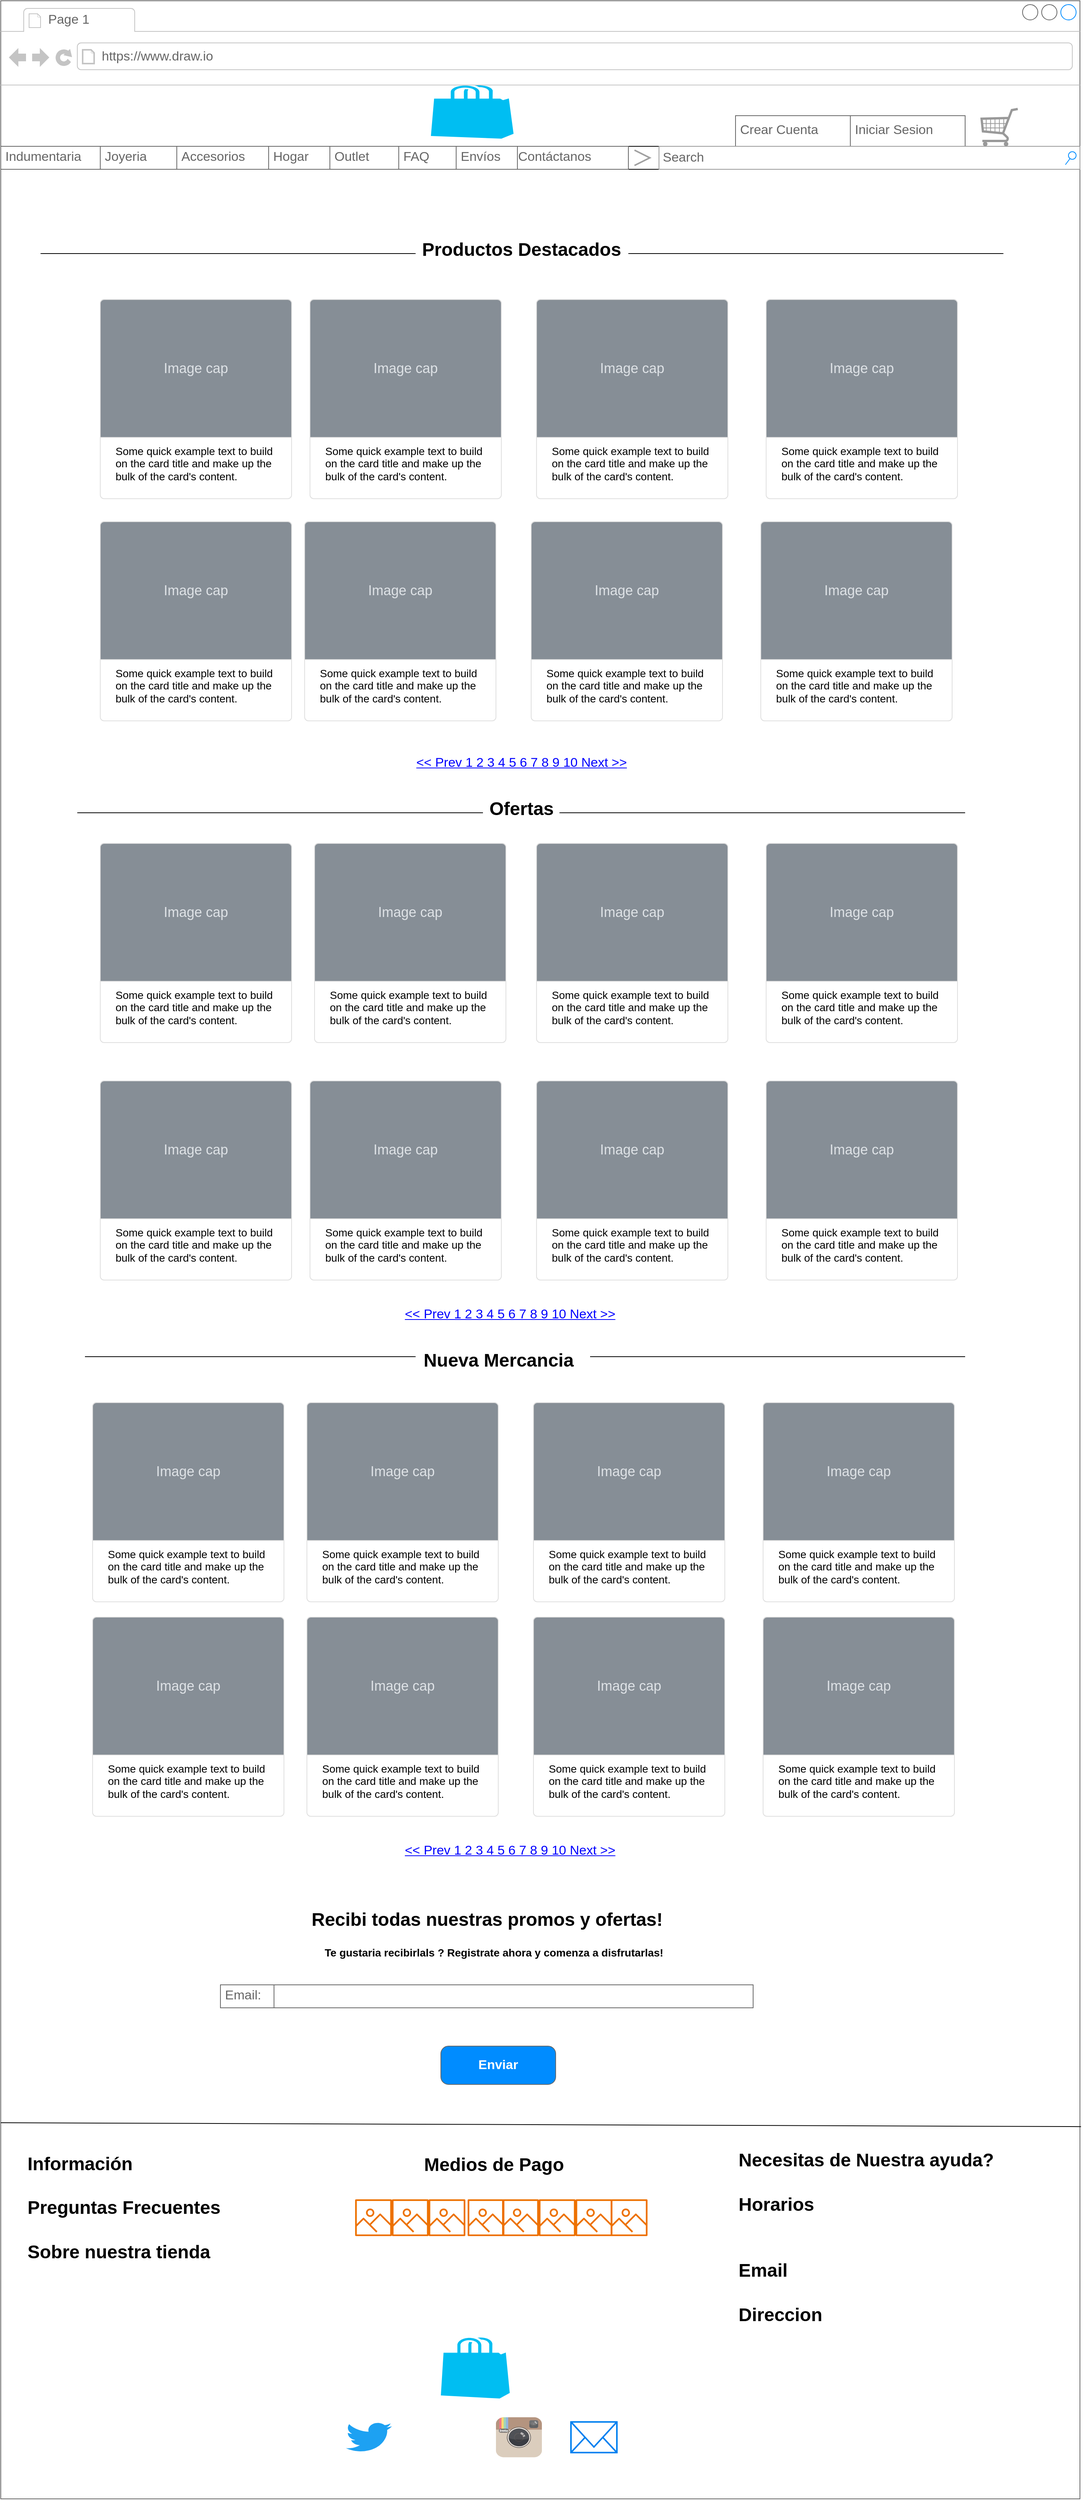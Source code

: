 <mxfile version="22.0.2" type="device" pages="2">
  <diagram name="Page-1" id="2cc2dc42-3aac-f2a9-1cec-7a8b7cbee084">
    <mxGraphModel dx="4122" dy="3368" grid="1" gridSize="10" guides="1" tooltips="1" connect="1" arrows="1" fold="1" page="1" pageScale="1" pageWidth="1169" pageHeight="827" background="#ffffff" math="0" shadow="0">
      <root>
        <mxCell id="0" />
        <mxCell id="1" parent="0" />
        <mxCell id="J2UCvn-4iJ-qASJBO4F3-1" value="" style="strokeWidth=1;shadow=0;dashed=0;align=center;html=1;shape=mxgraph.mockup.containers.browserWindow;rSize=0;strokeColor=#666666;strokeColor2=#008cff;strokeColor3=#c4c4c4;mainText=,;recursiveResize=0;" parent="1" vertex="1">
          <mxGeometry x="-1190" y="-2450" width="1410" height="3261" as="geometry" />
        </mxCell>
        <mxCell id="J2UCvn-4iJ-qASJBO4F3-2" value="Page 1" style="strokeWidth=1;shadow=0;dashed=0;align=center;html=1;shape=mxgraph.mockup.containers.anchor;fontSize=17;fontColor=#666666;align=left;whiteSpace=wrap;" parent="J2UCvn-4iJ-qASJBO4F3-1" vertex="1">
          <mxGeometry x="60" y="12" width="110" height="26" as="geometry" />
        </mxCell>
        <mxCell id="J2UCvn-4iJ-qASJBO4F3-3" value="https://www.draw.io" style="strokeWidth=1;shadow=0;dashed=0;align=center;html=1;shape=mxgraph.mockup.containers.anchor;rSize=0;fontSize=17;fontColor=#666666;align=left;" parent="J2UCvn-4iJ-qASJBO4F3-1" vertex="1">
          <mxGeometry x="130" y="60" width="250" height="26" as="geometry" />
        </mxCell>
        <mxCell id="J2UCvn-4iJ-qASJBO4F3-5" value="" style="verticalLabelPosition=bottom;html=1;verticalAlign=top;align=center;strokeColor=none;fillColor=#00BEF2;shape=mxgraph.azure.azure_marketplace;" parent="J2UCvn-4iJ-qASJBO4F3-1" vertex="1">
          <mxGeometry x="562" y="110" width="108" height="70" as="geometry" />
        </mxCell>
        <mxCell id="PFP66u5YC3WLjHLZGdA7-7" value="" style="endArrow=none;html=1;rounded=0;exitX=1;exitY=0;exitDx=0;exitDy=0;entryX=0.5;entryY=0;entryDx=0;entryDy=0;" parent="J2UCvn-4iJ-qASJBO4F3-1" edge="1">
          <mxGeometry width="50" height="50" relative="1" as="geometry">
            <mxPoint x="1410" y="190" as="sourcePoint" />
            <mxPoint x="1160" y="190" as="targetPoint" />
            <Array as="points" />
          </mxGeometry>
        </mxCell>
        <mxCell id="J2UCvn-4iJ-qASJBO4F3-11" value="Iniciar Sesion" style="strokeWidth=1;shadow=0;dashed=0;align=center;html=1;shape=mxgraph.mockup.text.textBox;fontColor=#666666;align=left;fontSize=17;spacingLeft=4;spacingTop=-3;whiteSpace=wrap;strokeColor=#666666;mainText=" parent="J2UCvn-4iJ-qASJBO4F3-1" vertex="1">
          <mxGeometry x="1110" y="150" width="150" height="40" as="geometry" />
        </mxCell>
        <mxCell id="J2UCvn-4iJ-qASJBO4F3-12" value="Crear Cuenta" style="strokeWidth=1;shadow=0;dashed=0;align=center;html=1;shape=mxgraph.mockup.text.textBox;fontColor=#666666;align=left;fontSize=17;spacingLeft=4;spacingTop=-3;whiteSpace=wrap;strokeColor=#666666;mainText=" parent="J2UCvn-4iJ-qASJBO4F3-1" vertex="1">
          <mxGeometry x="960" y="150" width="150" height="40" as="geometry" />
        </mxCell>
        <mxCell id="vVmq0rC3IvV-BaaW3TVv-1" value="Indumentaria" style="strokeWidth=1;shadow=0;dashed=0;align=center;html=1;shape=mxgraph.mockup.text.textBox;fontColor=#666666;align=left;fontSize=17;spacingLeft=4;spacingTop=-3;whiteSpace=wrap;strokeColor=#666666;mainText=" parent="J2UCvn-4iJ-qASJBO4F3-1" vertex="1">
          <mxGeometry y="190" width="130" height="30" as="geometry" />
        </mxCell>
        <mxCell id="vVmq0rC3IvV-BaaW3TVv-2" value="Joyeria" style="strokeWidth=1;shadow=0;dashed=0;align=center;html=1;shape=mxgraph.mockup.text.textBox;fontColor=#666666;align=left;fontSize=17;spacingLeft=4;spacingTop=-3;whiteSpace=wrap;strokeColor=#666666;mainText=" parent="J2UCvn-4iJ-qASJBO4F3-1" vertex="1">
          <mxGeometry x="130" y="190" width="100" height="30" as="geometry" />
        </mxCell>
        <mxCell id="vVmq0rC3IvV-BaaW3TVv-3" value="Accesorios" style="strokeWidth=1;shadow=0;dashed=0;align=center;html=1;shape=mxgraph.mockup.text.textBox;fontColor=#666666;align=left;fontSize=17;spacingLeft=4;spacingTop=-3;whiteSpace=wrap;strokeColor=#666666;mainText=" parent="J2UCvn-4iJ-qASJBO4F3-1" vertex="1">
          <mxGeometry x="230" y="190" width="120" height="30" as="geometry" />
        </mxCell>
        <mxCell id="vVmq0rC3IvV-BaaW3TVv-4" value="FAQ" style="strokeWidth=1;shadow=0;dashed=0;align=center;html=1;shape=mxgraph.mockup.text.textBox;fontColor=#666666;align=left;fontSize=17;spacingLeft=4;spacingTop=-3;whiteSpace=wrap;strokeColor=#666666;mainText=" parent="J2UCvn-4iJ-qASJBO4F3-1" vertex="1">
          <mxGeometry x="520" y="190" width="80" height="30" as="geometry" />
        </mxCell>
        <mxCell id="vVmq0rC3IvV-BaaW3TVv-5" value="Hogar" style="strokeWidth=1;shadow=0;dashed=0;align=center;html=1;shape=mxgraph.mockup.text.textBox;fontColor=#666666;align=left;fontSize=17;spacingLeft=4;spacingTop=-3;whiteSpace=wrap;strokeColor=#666666;mainText=" parent="J2UCvn-4iJ-qASJBO4F3-1" vertex="1">
          <mxGeometry x="350" y="190" width="80" height="30" as="geometry" />
        </mxCell>
        <mxCell id="vVmq0rC3IvV-BaaW3TVv-6" value="Outlet" style="strokeWidth=1;shadow=0;dashed=0;align=center;html=1;shape=mxgraph.mockup.text.textBox;fontColor=#666666;align=left;fontSize=17;spacingLeft=4;spacingTop=-3;whiteSpace=wrap;strokeColor=#666666;mainText=" parent="J2UCvn-4iJ-qASJBO4F3-1" vertex="1">
          <mxGeometry x="430" y="190" width="90" height="30" as="geometry" />
        </mxCell>
        <mxCell id="vVmq0rC3IvV-BaaW3TVv-9" value="" style="rounded=0;whiteSpace=wrap;html=1;" parent="J2UCvn-4iJ-qASJBO4F3-1" vertex="1">
          <mxGeometry x="820" y="190" width="40" height="30" as="geometry" />
        </mxCell>
        <mxCell id="vVmq0rC3IvV-BaaW3TVv-10" value="" style="html=1;verticalLabelPosition=bottom;labelBackgroundColor=#ffffff;verticalAlign=top;shadow=0;dashed=0;strokeWidth=2;shape=mxgraph.ios7.misc.more;strokeColor=#a0a0a0;" parent="J2UCvn-4iJ-qASJBO4F3-1" vertex="1">
          <mxGeometry x="828" y="195" width="20" height="20" as="geometry" />
        </mxCell>
        <mxCell id="vVmq0rC3IvV-BaaW3TVv-32" style="edgeStyle=orthogonalEdgeStyle;rounded=0;orthogonalLoop=1;jettySize=auto;html=1;exitX=0.5;exitY=1;exitDx=0;exitDy=0;" parent="J2UCvn-4iJ-qASJBO4F3-1" source="vVmq0rC3IvV-BaaW3TVv-9" target="vVmq0rC3IvV-BaaW3TVv-9" edge="1">
          <mxGeometry relative="1" as="geometry" />
        </mxCell>
        <mxCell id="vVmq0rC3IvV-BaaW3TVv-36" value="Contáctanos" style="strokeWidth=1;shadow=0;dashed=0;align=center;html=1;shape=mxgraph.mockup.text.textBox;fontColor=#666666;align=left;fontSize=17;spacingLeft=4;spacingTop=-3;whiteSpace=wrap;strokeColor=#666666;mainText=" parent="J2UCvn-4iJ-qASJBO4F3-1" vertex="1">
          <mxGeometry x="670" y="190" width="150" height="30" as="geometry" />
        </mxCell>
        <mxCell id="vVmq0rC3IvV-BaaW3TVv-38" value="&lt;font style=&quot;font-size: 24px;&quot;&gt;Productos Destacados&lt;/font&gt;" style="text;strokeColor=none;fillColor=none;html=1;fontSize=24;fontStyle=1;verticalAlign=middle;align=center;" parent="J2UCvn-4iJ-qASJBO4F3-1" vertex="1">
          <mxGeometry x="560" y="300" width="240" height="49" as="geometry" />
        </mxCell>
        <mxCell id="vVmq0rC3IvV-BaaW3TVv-44" value="Some quick example text to build on the card title and make up the bulk of the card&#39;s content." style="html=1;shadow=0;dashed=0;shape=mxgraph.bootstrap.rrect;rSize=5;strokeColor=#DFDFDF;html=1;whiteSpace=wrap;fillColor=#ffffff;fontColor=#000000;verticalAlign=bottom;align=left;spacing=20;fontSize=14;" parent="J2UCvn-4iJ-qASJBO4F3-1" vertex="1">
          <mxGeometry x="404" y="390" width="250" height="260" as="geometry" />
        </mxCell>
        <mxCell id="vVmq0rC3IvV-BaaW3TVv-45" value="Image cap" style="html=1;shadow=0;dashed=0;shape=mxgraph.bootstrap.topButton;rSize=5;perimeter=none;whiteSpace=wrap;fillColor=#868E96;strokeColor=#DFDFDF;fontColor=#DEE2E6;resizeWidth=1;fontSize=18;" parent="vVmq0rC3IvV-BaaW3TVv-44" vertex="1">
          <mxGeometry width="250" height="180" relative="1" as="geometry" />
        </mxCell>
        <mxCell id="vVmq0rC3IvV-BaaW3TVv-46" value="Some quick example text to build on the card title and make up the bulk of the card&#39;s content." style="html=1;shadow=0;dashed=0;shape=mxgraph.bootstrap.rrect;rSize=5;strokeColor=#DFDFDF;html=1;whiteSpace=wrap;fillColor=#ffffff;fontColor=#000000;verticalAlign=bottom;align=left;spacing=20;fontSize=14;" parent="J2UCvn-4iJ-qASJBO4F3-1" vertex="1">
          <mxGeometry x="700" y="390" width="250" height="260" as="geometry" />
        </mxCell>
        <mxCell id="vVmq0rC3IvV-BaaW3TVv-47" value="Image cap" style="html=1;shadow=0;dashed=0;shape=mxgraph.bootstrap.topButton;rSize=5;perimeter=none;whiteSpace=wrap;fillColor=#868E96;strokeColor=#DFDFDF;fontColor=#DEE2E6;resizeWidth=1;fontSize=18;" parent="vVmq0rC3IvV-BaaW3TVv-46" vertex="1">
          <mxGeometry width="250" height="180" relative="1" as="geometry" />
        </mxCell>
        <mxCell id="vVmq0rC3IvV-BaaW3TVv-48" value="Some quick example text to build on the card title and make up the bulk of the card&#39;s content." style="html=1;shadow=0;dashed=0;shape=mxgraph.bootstrap.rrect;rSize=5;strokeColor=#DFDFDF;html=1;whiteSpace=wrap;fillColor=#ffffff;fontColor=#000000;verticalAlign=bottom;align=left;spacing=20;fontSize=14;" parent="J2UCvn-4iJ-qASJBO4F3-1" vertex="1">
          <mxGeometry x="1000" y="390" width="250" height="260" as="geometry" />
        </mxCell>
        <mxCell id="vVmq0rC3IvV-BaaW3TVv-49" value="Image cap" style="html=1;shadow=0;dashed=0;shape=mxgraph.bootstrap.topButton;rSize=5;perimeter=none;whiteSpace=wrap;fillColor=#868E96;strokeColor=#DFDFDF;fontColor=#DEE2E6;resizeWidth=1;fontSize=18;" parent="vVmq0rC3IvV-BaaW3TVv-48" vertex="1">
          <mxGeometry width="250" height="180" relative="1" as="geometry" />
        </mxCell>
        <mxCell id="vVmq0rC3IvV-BaaW3TVv-54" value="Some quick example text to build on the card title and make up the bulk of the card&#39;s content." style="html=1;shadow=0;dashed=0;shape=mxgraph.bootstrap.rrect;rSize=5;strokeColor=#DFDFDF;html=1;whiteSpace=wrap;fillColor=#ffffff;fontColor=#000000;verticalAlign=bottom;align=left;spacing=20;fontSize=14;" parent="J2UCvn-4iJ-qASJBO4F3-1" vertex="1">
          <mxGeometry x="993" y="680" width="250" height="260" as="geometry" />
        </mxCell>
        <mxCell id="vVmq0rC3IvV-BaaW3TVv-55" value="Image cap" style="html=1;shadow=0;dashed=0;shape=mxgraph.bootstrap.topButton;rSize=5;perimeter=none;whiteSpace=wrap;fillColor=#868E96;strokeColor=#DFDFDF;fontColor=#DEE2E6;resizeWidth=1;fontSize=18;" parent="vVmq0rC3IvV-BaaW3TVv-54" vertex="1">
          <mxGeometry width="250" height="180" relative="1" as="geometry" />
        </mxCell>
        <mxCell id="vVmq0rC3IvV-BaaW3TVv-52" value="Some quick example text to build on the card title and make up the bulk of the card&#39;s content." style="html=1;shadow=0;dashed=0;shape=mxgraph.bootstrap.rrect;rSize=5;strokeColor=#DFDFDF;html=1;whiteSpace=wrap;fillColor=#ffffff;fontColor=#000000;verticalAlign=bottom;align=left;spacing=20;fontSize=14;" parent="J2UCvn-4iJ-qASJBO4F3-1" vertex="1">
          <mxGeometry x="693" y="680" width="250" height="260" as="geometry" />
        </mxCell>
        <mxCell id="vVmq0rC3IvV-BaaW3TVv-53" value="Image cap" style="html=1;shadow=0;dashed=0;shape=mxgraph.bootstrap.topButton;rSize=5;perimeter=none;whiteSpace=wrap;fillColor=#868E96;strokeColor=#DFDFDF;fontColor=#DEE2E6;resizeWidth=1;fontSize=18;" parent="vVmq0rC3IvV-BaaW3TVv-52" vertex="1">
          <mxGeometry width="250" height="180" relative="1" as="geometry" />
        </mxCell>
        <mxCell id="vVmq0rC3IvV-BaaW3TVv-50" value="Some quick example text to build on the card title and make up the bulk of the card&#39;s content." style="html=1;shadow=0;dashed=0;shape=mxgraph.bootstrap.rrect;rSize=5;strokeColor=#DFDFDF;html=1;whiteSpace=wrap;fillColor=#ffffff;fontColor=#000000;verticalAlign=bottom;align=left;spacing=20;fontSize=14;" parent="J2UCvn-4iJ-qASJBO4F3-1" vertex="1">
          <mxGeometry x="397" y="680" width="250" height="260" as="geometry" />
        </mxCell>
        <mxCell id="vVmq0rC3IvV-BaaW3TVv-51" value="Image cap" style="html=1;shadow=0;dashed=0;shape=mxgraph.bootstrap.topButton;rSize=5;perimeter=none;whiteSpace=wrap;fillColor=#868E96;strokeColor=#DFDFDF;fontColor=#DEE2E6;resizeWidth=1;fontSize=18;" parent="vVmq0rC3IvV-BaaW3TVv-50" vertex="1">
          <mxGeometry width="250" height="180" relative="1" as="geometry" />
        </mxCell>
        <mxCell id="vVmq0rC3IvV-BaaW3TVv-56" value="&lt;font style=&quot;font-size: 24px;&quot;&gt;Ofertas&lt;br&gt;&lt;/font&gt;" style="text;strokeColor=none;fillColor=none;html=1;fontSize=24;fontStyle=1;verticalAlign=middle;align=center;" parent="J2UCvn-4iJ-qASJBO4F3-1" vertex="1">
          <mxGeometry x="605" y="1030" width="150" height="49" as="geometry" />
        </mxCell>
        <mxCell id="vVmq0rC3IvV-BaaW3TVv-60" value="Some quick example text to build on the card title and make up the bulk of the card&#39;s content." style="html=1;shadow=0;dashed=0;shape=mxgraph.bootstrap.rrect;rSize=5;strokeColor=#DFDFDF;html=1;whiteSpace=wrap;fillColor=#ffffff;fontColor=#000000;verticalAlign=bottom;align=left;spacing=20;fontSize=14;" parent="J2UCvn-4iJ-qASJBO4F3-1" vertex="1">
          <mxGeometry x="700" y="1100" width="250" height="260" as="geometry" />
        </mxCell>
        <mxCell id="vVmq0rC3IvV-BaaW3TVv-61" value="Image cap" style="html=1;shadow=0;dashed=0;shape=mxgraph.bootstrap.topButton;rSize=5;perimeter=none;whiteSpace=wrap;fillColor=#868E96;strokeColor=#DFDFDF;fontColor=#DEE2E6;resizeWidth=1;fontSize=18;" parent="vVmq0rC3IvV-BaaW3TVv-60" vertex="1">
          <mxGeometry width="250" height="180" relative="1" as="geometry" />
        </mxCell>
        <mxCell id="vVmq0rC3IvV-BaaW3TVv-62" value="Some quick example text to build on the card title and make up the bulk of the card&#39;s content." style="html=1;shadow=0;dashed=0;shape=mxgraph.bootstrap.rrect;rSize=5;strokeColor=#DFDFDF;html=1;whiteSpace=wrap;fillColor=#ffffff;fontColor=#000000;verticalAlign=bottom;align=left;spacing=20;fontSize=14;" parent="J2UCvn-4iJ-qASJBO4F3-1" vertex="1">
          <mxGeometry x="1000" y="1100" width="250" height="260" as="geometry" />
        </mxCell>
        <mxCell id="vVmq0rC3IvV-BaaW3TVv-63" value="Image cap" style="html=1;shadow=0;dashed=0;shape=mxgraph.bootstrap.topButton;rSize=5;perimeter=none;whiteSpace=wrap;fillColor=#868E96;strokeColor=#DFDFDF;fontColor=#DEE2E6;resizeWidth=1;fontSize=18;" parent="vVmq0rC3IvV-BaaW3TVv-62" vertex="1">
          <mxGeometry width="250" height="180" relative="1" as="geometry" />
        </mxCell>
        <mxCell id="vVmq0rC3IvV-BaaW3TVv-68" value="Some quick example text to build on the card title and make up the bulk of the card&#39;s content." style="html=1;shadow=0;dashed=0;shape=mxgraph.bootstrap.rrect;rSize=5;strokeColor=#DFDFDF;html=1;whiteSpace=wrap;fillColor=#ffffff;fontColor=#000000;verticalAlign=bottom;align=left;spacing=20;fontSize=14;" parent="J2UCvn-4iJ-qASJBO4F3-1" vertex="1">
          <mxGeometry x="1000" y="1410" width="250" height="260" as="geometry" />
        </mxCell>
        <mxCell id="vVmq0rC3IvV-BaaW3TVv-69" value="Image cap" style="html=1;shadow=0;dashed=0;shape=mxgraph.bootstrap.topButton;rSize=5;perimeter=none;whiteSpace=wrap;fillColor=#868E96;strokeColor=#DFDFDF;fontColor=#DEE2E6;resizeWidth=1;fontSize=18;" parent="vVmq0rC3IvV-BaaW3TVv-68" vertex="1">
          <mxGeometry width="250" height="180" relative="1" as="geometry" />
        </mxCell>
        <mxCell id="vVmq0rC3IvV-BaaW3TVv-66" value="Some quick example text to build on the card title and make up the bulk of the card&#39;s content." style="html=1;shadow=0;dashed=0;shape=mxgraph.bootstrap.rrect;rSize=5;strokeColor=#DFDFDF;html=1;whiteSpace=wrap;fillColor=#ffffff;fontColor=#000000;verticalAlign=bottom;align=left;spacing=20;fontSize=14;" parent="J2UCvn-4iJ-qASJBO4F3-1" vertex="1">
          <mxGeometry x="700" y="1410" width="250" height="260" as="geometry" />
        </mxCell>
        <mxCell id="vVmq0rC3IvV-BaaW3TVv-67" value="Image cap" style="html=1;shadow=0;dashed=0;shape=mxgraph.bootstrap.topButton;rSize=5;perimeter=none;whiteSpace=wrap;fillColor=#868E96;strokeColor=#DFDFDF;fontColor=#DEE2E6;resizeWidth=1;fontSize=18;" parent="vVmq0rC3IvV-BaaW3TVv-66" vertex="1">
          <mxGeometry width="250" height="180" relative="1" as="geometry" />
        </mxCell>
        <mxCell id="vVmq0rC3IvV-BaaW3TVv-64" value="Some quick example text to build on the card title and make up the bulk of the card&#39;s content." style="html=1;shadow=0;dashed=0;shape=mxgraph.bootstrap.rrect;rSize=5;strokeColor=#DFDFDF;html=1;whiteSpace=wrap;fillColor=#ffffff;fontColor=#000000;verticalAlign=bottom;align=left;spacing=20;fontSize=14;" parent="J2UCvn-4iJ-qASJBO4F3-1" vertex="1">
          <mxGeometry x="404" y="1410" width="250" height="260" as="geometry" />
        </mxCell>
        <mxCell id="vVmq0rC3IvV-BaaW3TVv-65" value="Image cap" style="html=1;shadow=0;dashed=0;shape=mxgraph.bootstrap.topButton;rSize=5;perimeter=none;whiteSpace=wrap;fillColor=#868E96;strokeColor=#DFDFDF;fontColor=#DEE2E6;resizeWidth=1;fontSize=18;" parent="vVmq0rC3IvV-BaaW3TVv-64" vertex="1">
          <mxGeometry width="250" height="180" relative="1" as="geometry" />
        </mxCell>
        <mxCell id="vVmq0rC3IvV-BaaW3TVv-70" value="&lt;font style=&quot;font-size: 24px;&quot;&gt;Nueva Mercancia&lt;br&gt;&lt;/font&gt;" style="text;strokeColor=none;fillColor=none;html=1;fontSize=24;fontStyle=1;verticalAlign=middle;align=center;" parent="J2UCvn-4iJ-qASJBO4F3-1" vertex="1">
          <mxGeometry x="560" y="1750" width="180" height="49" as="geometry" />
        </mxCell>
        <mxCell id="vVmq0rC3IvV-BaaW3TVv-71" value="" style="endArrow=none;html=1;rounded=0;" parent="J2UCvn-4iJ-qASJBO4F3-1" edge="1">
          <mxGeometry relative="1" as="geometry">
            <mxPoint x="770" y="1770" as="sourcePoint" />
            <mxPoint x="1260" y="1770" as="targetPoint" />
          </mxGeometry>
        </mxCell>
        <mxCell id="vVmq0rC3IvV-BaaW3TVv-72" value="Some quick example text to build on the card title and make up the bulk of the card&#39;s content." style="html=1;shadow=0;dashed=0;shape=mxgraph.bootstrap.rrect;rSize=5;strokeColor=#DFDFDF;html=1;whiteSpace=wrap;fillColor=#ffffff;fontColor=#000000;verticalAlign=bottom;align=left;spacing=20;fontSize=14;" parent="J2UCvn-4iJ-qASJBO4F3-1" vertex="1">
          <mxGeometry x="400" y="1830" width="250" height="260" as="geometry" />
        </mxCell>
        <mxCell id="vVmq0rC3IvV-BaaW3TVv-73" value="Image cap" style="html=1;shadow=0;dashed=0;shape=mxgraph.bootstrap.topButton;rSize=5;perimeter=none;whiteSpace=wrap;fillColor=#868E96;strokeColor=#DFDFDF;fontColor=#DEE2E6;resizeWidth=1;fontSize=18;" parent="vVmq0rC3IvV-BaaW3TVv-72" vertex="1">
          <mxGeometry width="250" height="180" relative="1" as="geometry" />
        </mxCell>
        <mxCell id="vVmq0rC3IvV-BaaW3TVv-74" value="Some quick example text to build on the card title and make up the bulk of the card&#39;s content." style="html=1;shadow=0;dashed=0;shape=mxgraph.bootstrap.rrect;rSize=5;strokeColor=#DFDFDF;html=1;whiteSpace=wrap;fillColor=#ffffff;fontColor=#000000;verticalAlign=bottom;align=left;spacing=20;fontSize=14;" parent="J2UCvn-4iJ-qASJBO4F3-1" vertex="1">
          <mxGeometry x="696" y="1830" width="250" height="260" as="geometry" />
        </mxCell>
        <mxCell id="vVmq0rC3IvV-BaaW3TVv-75" value="Image cap" style="html=1;shadow=0;dashed=0;shape=mxgraph.bootstrap.topButton;rSize=5;perimeter=none;whiteSpace=wrap;fillColor=#868E96;strokeColor=#DFDFDF;fontColor=#DEE2E6;resizeWidth=1;fontSize=18;" parent="vVmq0rC3IvV-BaaW3TVv-74" vertex="1">
          <mxGeometry width="250" height="180" relative="1" as="geometry" />
        </mxCell>
        <mxCell id="vVmq0rC3IvV-BaaW3TVv-76" value="Some quick example text to build on the card title and make up the bulk of the card&#39;s content." style="html=1;shadow=0;dashed=0;shape=mxgraph.bootstrap.rrect;rSize=5;strokeColor=#DFDFDF;html=1;whiteSpace=wrap;fillColor=#ffffff;fontColor=#000000;verticalAlign=bottom;align=left;spacing=20;fontSize=14;" parent="J2UCvn-4iJ-qASJBO4F3-1" vertex="1">
          <mxGeometry x="996" y="1830" width="250" height="260" as="geometry" />
        </mxCell>
        <mxCell id="vVmq0rC3IvV-BaaW3TVv-77" value="Image cap" style="html=1;shadow=0;dashed=0;shape=mxgraph.bootstrap.topButton;rSize=5;perimeter=none;whiteSpace=wrap;fillColor=#868E96;strokeColor=#DFDFDF;fontColor=#DEE2E6;resizeWidth=1;fontSize=18;" parent="vVmq0rC3IvV-BaaW3TVv-76" vertex="1">
          <mxGeometry width="250" height="180" relative="1" as="geometry" />
        </mxCell>
        <mxCell id="vVmq0rC3IvV-BaaW3TVv-82" value="Some quick example text to build on the card title and make up the bulk of the card&#39;s content." style="html=1;shadow=0;dashed=0;shape=mxgraph.bootstrap.rrect;rSize=5;strokeColor=#DFDFDF;html=1;whiteSpace=wrap;fillColor=#ffffff;fontColor=#000000;verticalAlign=bottom;align=left;spacing=20;fontSize=14;" parent="J2UCvn-4iJ-qASJBO4F3-1" vertex="1">
          <mxGeometry x="996" y="2110" width="250" height="260" as="geometry" />
        </mxCell>
        <mxCell id="vVmq0rC3IvV-BaaW3TVv-83" value="Image cap" style="html=1;shadow=0;dashed=0;shape=mxgraph.bootstrap.topButton;rSize=5;perimeter=none;whiteSpace=wrap;fillColor=#868E96;strokeColor=#DFDFDF;fontColor=#DEE2E6;resizeWidth=1;fontSize=18;" parent="vVmq0rC3IvV-BaaW3TVv-82" vertex="1">
          <mxGeometry width="250" height="180" relative="1" as="geometry" />
        </mxCell>
        <mxCell id="vVmq0rC3IvV-BaaW3TVv-80" value="Some quick example text to build on the card title and make up the bulk of the card&#39;s content." style="html=1;shadow=0;dashed=0;shape=mxgraph.bootstrap.rrect;rSize=5;strokeColor=#DFDFDF;html=1;whiteSpace=wrap;fillColor=#ffffff;fontColor=#000000;verticalAlign=bottom;align=left;spacing=20;fontSize=14;" parent="J2UCvn-4iJ-qASJBO4F3-1" vertex="1">
          <mxGeometry x="696" y="2110" width="250" height="260" as="geometry" />
        </mxCell>
        <mxCell id="vVmq0rC3IvV-BaaW3TVv-81" value="Image cap" style="html=1;shadow=0;dashed=0;shape=mxgraph.bootstrap.topButton;rSize=5;perimeter=none;whiteSpace=wrap;fillColor=#868E96;strokeColor=#DFDFDF;fontColor=#DEE2E6;resizeWidth=1;fontSize=18;" parent="vVmq0rC3IvV-BaaW3TVv-80" vertex="1">
          <mxGeometry width="250" height="180" relative="1" as="geometry" />
        </mxCell>
        <mxCell id="vVmq0rC3IvV-BaaW3TVv-78" value="Some quick example text to build on the card title and make up the bulk of the card&#39;s content." style="html=1;shadow=0;dashed=0;shape=mxgraph.bootstrap.rrect;rSize=5;strokeColor=#DFDFDF;html=1;whiteSpace=wrap;fillColor=#ffffff;fontColor=#000000;verticalAlign=bottom;align=left;spacing=20;fontSize=14;" parent="J2UCvn-4iJ-qASJBO4F3-1" vertex="1">
          <mxGeometry x="400" y="2110" width="250" height="260" as="geometry" />
        </mxCell>
        <mxCell id="vVmq0rC3IvV-BaaW3TVv-79" value="Image cap" style="html=1;shadow=0;dashed=0;shape=mxgraph.bootstrap.topButton;rSize=5;perimeter=none;whiteSpace=wrap;fillColor=#868E96;strokeColor=#DFDFDF;fontColor=#DEE2E6;resizeWidth=1;fontSize=18;" parent="vVmq0rC3IvV-BaaW3TVv-78" vertex="1">
          <mxGeometry width="250" height="180" relative="1" as="geometry" />
        </mxCell>
        <mxCell id="vVmq0rC3IvV-BaaW3TVv-88" value="" style="verticalLabelPosition=bottom;shadow=0;dashed=0;align=center;html=1;verticalAlign=top;strokeWidth=1;shape=mxgraph.mockup.misc.shoppingCart;strokeColor=#999999;" parent="J2UCvn-4iJ-qASJBO4F3-1" vertex="1">
          <mxGeometry x="1280" y="140" width="50" height="50" as="geometry" />
        </mxCell>
        <mxCell id="vVmq0rC3IvV-BaaW3TVv-159" value="&lt;&lt; Prev 1 2 3 4 5 6 7 8 9 10 Next &gt;&gt;" style="strokeWidth=1;shadow=0;dashed=0;align=center;html=1;shape=mxgraph.mockup.navigation.pagination;linkText=;fontSize=17;fontColor=#0000ff;fontStyle=4;" parent="J2UCvn-4iJ-qASJBO4F3-1" vertex="1">
          <mxGeometry x="490" y="1700" width="350" height="30" as="geometry" />
        </mxCell>
        <mxCell id="vVmq0rC3IvV-BaaW3TVv-160" value="&lt;&lt; Prev 1 2 3 4 5 6 7 8 9 10 Next &gt;&gt;" style="strokeWidth=1;shadow=0;dashed=0;align=center;html=1;shape=mxgraph.mockup.navigation.pagination;linkText=;fontSize=17;fontColor=#0000ff;fontStyle=4;" parent="J2UCvn-4iJ-qASJBO4F3-1" vertex="1">
          <mxGeometry x="505" y="980" width="350" height="30" as="geometry" />
        </mxCell>
        <mxCell id="vVmq0rC3IvV-BaaW3TVv-161" value="&lt;&lt; Prev 1 2 3 4 5 6 7 8 9 10 Next &gt;&gt;" style="strokeWidth=1;shadow=0;dashed=0;align=center;html=1;shape=mxgraph.mockup.navigation.pagination;linkText=;fontSize=17;fontColor=#0000ff;fontStyle=4;" parent="J2UCvn-4iJ-qASJBO4F3-1" vertex="1">
          <mxGeometry x="490" y="2400" width="350" height="30" as="geometry" />
        </mxCell>
        <mxCell id="vVmq0rC3IvV-BaaW3TVv-165" value="&lt;font style=&quot;&quot;&gt;&lt;font style=&quot;font-size: 14px;&quot;&gt;Te gustaria recibirlals ? Registrate ahora y comenza a disfrutarlas!&lt;/font&gt;&lt;br&gt;&lt;/font&gt;" style="text;strokeColor=none;fillColor=none;html=1;fontSize=24;fontStyle=1;verticalAlign=middle;align=center;" parent="J2UCvn-4iJ-qASJBO4F3-1" vertex="1">
          <mxGeometry x="554" y="2520" width="180" height="49" as="geometry" />
        </mxCell>
        <mxCell id="vVmq0rC3IvV-BaaW3TVv-166" value="Email:" style="strokeWidth=1;shadow=0;dashed=0;align=center;html=1;shape=mxgraph.mockup.text.textBox;fontColor=#666666;align=left;fontSize=17;spacingLeft=4;spacingTop=-3;whiteSpace=wrap;strokeColor=#666666;mainText=" parent="J2UCvn-4iJ-qASJBO4F3-1" vertex="1">
          <mxGeometry x="287" y="2590" width="70" height="30" as="geometry" />
        </mxCell>
        <mxCell id="vVmq0rC3IvV-BaaW3TVv-168" value="" style="strokeWidth=1;shadow=0;dashed=0;align=center;html=1;shape=mxgraph.mockup.text.textBox;fontColor=#666666;align=left;fontSize=17;spacingLeft=4;spacingTop=-3;whiteSpace=wrap;strokeColor=#666666;mainText=" parent="J2UCvn-4iJ-qASJBO4F3-1" vertex="1">
          <mxGeometry x="357" y="2590" width="626" height="30" as="geometry" />
        </mxCell>
        <mxCell id="vVmq0rC3IvV-BaaW3TVv-169" value="Enviar" style="strokeWidth=1;shadow=0;dashed=0;align=center;html=1;shape=mxgraph.mockup.buttons.button;strokeColor=#666666;fontColor=#ffffff;mainText=;buttonStyle=round;fontSize=17;fontStyle=1;fillColor=#008cff;whiteSpace=wrap;" parent="J2UCvn-4iJ-qASJBO4F3-1" vertex="1">
          <mxGeometry x="575" y="2670" width="150" height="50" as="geometry" />
        </mxCell>
        <mxCell id="vVmq0rC3IvV-BaaW3TVv-172" value="Search" style="strokeWidth=1;shadow=0;dashed=0;align=center;html=1;shape=mxgraph.mockup.forms.searchBox;strokeColor=#999999;mainText=;strokeColor2=#008cff;fontColor=#666666;fontSize=17;align=left;spacingLeft=3;whiteSpace=wrap;" parent="J2UCvn-4iJ-qASJBO4F3-1" vertex="1">
          <mxGeometry x="860" y="190" width="550" height="30" as="geometry" />
        </mxCell>
        <mxCell id="vVmq0rC3IvV-BaaW3TVv-173" value="" style="sketch=0;outlineConnect=0;fontColor=#232F3E;gradientColor=none;fillColor=#ED7100;strokeColor=none;dashed=0;verticalLabelPosition=bottom;verticalAlign=top;align=center;html=1;fontSize=12;fontStyle=0;aspect=fixed;pointerEvents=1;shape=mxgraph.aws4.container_registry_image;" parent="J2UCvn-4iJ-qASJBO4F3-1" vertex="1">
          <mxGeometry x="559" y="2870" width="48" height="48" as="geometry" />
        </mxCell>
        <mxCell id="vVmq0rC3IvV-BaaW3TVv-175" value="&lt;font style=&quot;font-size: 24px;&quot;&gt;Medios de Pago&lt;br&gt;&lt;/font&gt;" style="text;strokeColor=none;fillColor=none;html=1;fontSize=24;fontStyle=1;verticalAlign=middle;align=center;" parent="J2UCvn-4iJ-qASJBO4F3-1" vertex="1">
          <mxGeometry x="554" y="2800" width="180" height="49" as="geometry" />
        </mxCell>
        <mxCell id="vVmq0rC3IvV-BaaW3TVv-177" value="" style="sketch=0;outlineConnect=0;fontColor=#232F3E;gradientColor=none;fillColor=#ED7100;strokeColor=none;dashed=0;verticalLabelPosition=bottom;verticalAlign=top;align=center;html=1;fontSize=12;fontStyle=0;aspect=fixed;pointerEvents=1;shape=mxgraph.aws4.container_registry_image;" parent="J2UCvn-4iJ-qASJBO4F3-1" vertex="1">
          <mxGeometry x="610" y="2870" width="48" height="48" as="geometry" />
        </mxCell>
        <mxCell id="vVmq0rC3IvV-BaaW3TVv-178" value="" style="sketch=0;outlineConnect=0;fontColor=#232F3E;gradientColor=none;fillColor=#ED7100;strokeColor=none;dashed=0;verticalLabelPosition=bottom;verticalAlign=top;align=center;html=1;fontSize=12;fontStyle=0;aspect=fixed;pointerEvents=1;shape=mxgraph.aws4.container_registry_image;" parent="J2UCvn-4iJ-qASJBO4F3-1" vertex="1">
          <mxGeometry x="655" y="2870" width="48" height="48" as="geometry" />
        </mxCell>
        <mxCell id="vVmq0rC3IvV-BaaW3TVv-179" value="" style="sketch=0;outlineConnect=0;fontColor=#232F3E;gradientColor=none;fillColor=#ED7100;strokeColor=none;dashed=0;verticalLabelPosition=bottom;verticalAlign=top;align=center;html=1;fontSize=12;fontStyle=0;aspect=fixed;pointerEvents=1;shape=mxgraph.aws4.container_registry_image;" parent="J2UCvn-4iJ-qASJBO4F3-1" vertex="1">
          <mxGeometry x="703" y="2870" width="48" height="48" as="geometry" />
        </mxCell>
        <mxCell id="vVmq0rC3IvV-BaaW3TVv-180" value="" style="sketch=0;outlineConnect=0;fontColor=#232F3E;gradientColor=none;fillColor=#ED7100;strokeColor=none;dashed=0;verticalLabelPosition=bottom;verticalAlign=top;align=center;html=1;fontSize=12;fontStyle=0;aspect=fixed;pointerEvents=1;shape=mxgraph.aws4.container_registry_image;" parent="J2UCvn-4iJ-qASJBO4F3-1" vertex="1">
          <mxGeometry x="463" y="2870" width="48" height="48" as="geometry" />
        </mxCell>
        <mxCell id="vVmq0rC3IvV-BaaW3TVv-181" value="" style="sketch=0;outlineConnect=0;fontColor=#232F3E;gradientColor=none;fillColor=#ED7100;strokeColor=none;dashed=0;verticalLabelPosition=bottom;verticalAlign=top;align=center;html=1;fontSize=12;fontStyle=0;aspect=fixed;pointerEvents=1;shape=mxgraph.aws4.container_registry_image;" parent="J2UCvn-4iJ-qASJBO4F3-1" vertex="1">
          <mxGeometry x="751" y="2870" width="48" height="48" as="geometry" />
        </mxCell>
        <mxCell id="vVmq0rC3IvV-BaaW3TVv-183" value="" style="sketch=0;outlineConnect=0;fontColor=#232F3E;gradientColor=none;fillColor=#ED7100;strokeColor=none;dashed=0;verticalLabelPosition=bottom;verticalAlign=top;align=center;html=1;fontSize=12;fontStyle=0;aspect=fixed;pointerEvents=1;shape=mxgraph.aws4.container_registry_image;" parent="J2UCvn-4iJ-qASJBO4F3-1" vertex="1">
          <mxGeometry x="797" y="2870" width="48" height="48" as="geometry" />
        </mxCell>
        <mxCell id="vVmq0rC3IvV-BaaW3TVv-174" value="&lt;font style=&quot;font-size: 24px;&quot;&gt;Recibi todas nuestras promos y ofertas!&lt;br&gt;&lt;/font&gt;" style="text;strokeColor=none;fillColor=none;html=1;fontSize=24;fontStyle=1;verticalAlign=middle;align=center;" parent="J2UCvn-4iJ-qASJBO4F3-1" vertex="1">
          <mxGeometry x="545" y="2480" width="180" height="49" as="geometry" />
        </mxCell>
        <mxCell id="vVmq0rC3IvV-BaaW3TVv-185" value="" style="sketch=0;outlineConnect=0;fontColor=#232F3E;gradientColor=none;fillColor=#ED7100;strokeColor=none;dashed=0;verticalLabelPosition=bottom;verticalAlign=top;align=center;html=1;fontSize=12;fontStyle=0;aspect=fixed;pointerEvents=1;shape=mxgraph.aws4.container_registry_image;" parent="J2UCvn-4iJ-qASJBO4F3-1" vertex="1">
          <mxGeometry x="511" y="2870" width="48" height="48" as="geometry" />
        </mxCell>
        <mxCell id="vVmq0rC3IvV-BaaW3TVv-186" value="" style="verticalLabelPosition=bottom;html=1;verticalAlign=top;align=center;strokeColor=none;fillColor=#00BEF2;shape=mxgraph.azure.azure_marketplace;" parent="J2UCvn-4iJ-qASJBO4F3-1" vertex="1">
          <mxGeometry x="575" y="3050" width="90" height="80" as="geometry" />
        </mxCell>
        <mxCell id="vVmq0rC3IvV-BaaW3TVv-191" value="Envíos" style="strokeWidth=1;shadow=0;dashed=0;align=center;html=1;shape=mxgraph.mockup.text.textBox;fontColor=#666666;align=left;fontSize=17;spacingLeft=4;spacingTop=-3;whiteSpace=wrap;strokeColor=#666666;mainText=" parent="J2UCvn-4iJ-qASJBO4F3-1" vertex="1">
          <mxGeometry x="595" y="190" width="80" height="30" as="geometry" />
        </mxCell>
        <mxCell id="qfARsuez2wvKkOPSgrlR-4" value="Some quick example text to build on the card title and make up the bulk of the card&#39;s content." style="html=1;shadow=0;dashed=0;shape=mxgraph.bootstrap.rrect;rSize=5;strokeColor=#DFDFDF;html=1;whiteSpace=wrap;fillColor=#ffffff;fontColor=#000000;verticalAlign=bottom;align=left;spacing=20;fontSize=14;" vertex="1" parent="J2UCvn-4iJ-qASJBO4F3-1">
          <mxGeometry x="130" y="390" width="250" height="260" as="geometry" />
        </mxCell>
        <mxCell id="qfARsuez2wvKkOPSgrlR-5" value="Image cap" style="html=1;shadow=0;dashed=0;shape=mxgraph.bootstrap.topButton;rSize=5;perimeter=none;whiteSpace=wrap;fillColor=#868E96;strokeColor=#DFDFDF;fontColor=#DEE2E6;resizeWidth=1;fontSize=18;" vertex="1" parent="qfARsuez2wvKkOPSgrlR-4">
          <mxGeometry width="250" height="180" relative="1" as="geometry" />
        </mxCell>
        <mxCell id="qfARsuez2wvKkOPSgrlR-6" value="Some quick example text to build on the card title and make up the bulk of the card&#39;s content." style="html=1;shadow=0;dashed=0;shape=mxgraph.bootstrap.rrect;rSize=5;strokeColor=#DFDFDF;html=1;whiteSpace=wrap;fillColor=#ffffff;fontColor=#000000;verticalAlign=bottom;align=left;spacing=20;fontSize=14;" vertex="1" parent="J2UCvn-4iJ-qASJBO4F3-1">
          <mxGeometry x="130" y="680" width="250" height="260" as="geometry" />
        </mxCell>
        <mxCell id="qfARsuez2wvKkOPSgrlR-7" value="Image cap" style="html=1;shadow=0;dashed=0;shape=mxgraph.bootstrap.topButton;rSize=5;perimeter=none;whiteSpace=wrap;fillColor=#868E96;strokeColor=#DFDFDF;fontColor=#DEE2E6;resizeWidth=1;fontSize=18;" vertex="1" parent="qfARsuez2wvKkOPSgrlR-6">
          <mxGeometry width="250" height="180" relative="1" as="geometry" />
        </mxCell>
        <mxCell id="qfARsuez2wvKkOPSgrlR-14" value="Some quick example text to build on the card title and make up the bulk of the card&#39;s content." style="html=1;shadow=0;dashed=0;shape=mxgraph.bootstrap.rrect;rSize=5;strokeColor=#DFDFDF;html=1;whiteSpace=wrap;fillColor=#ffffff;fontColor=#000000;verticalAlign=bottom;align=left;spacing=20;fontSize=14;" vertex="1" parent="J2UCvn-4iJ-qASJBO4F3-1">
          <mxGeometry x="130" y="1100" width="250" height="260" as="geometry" />
        </mxCell>
        <mxCell id="qfARsuez2wvKkOPSgrlR-15" value="Image cap" style="html=1;shadow=0;dashed=0;shape=mxgraph.bootstrap.topButton;rSize=5;perimeter=none;whiteSpace=wrap;fillColor=#868E96;strokeColor=#DFDFDF;fontColor=#DEE2E6;resizeWidth=1;fontSize=18;" vertex="1" parent="qfARsuez2wvKkOPSgrlR-14">
          <mxGeometry width="250" height="180" relative="1" as="geometry" />
        </mxCell>
        <mxCell id="qfARsuez2wvKkOPSgrlR-16" value="Some quick example text to build on the card title and make up the bulk of the card&#39;s content." style="html=1;shadow=0;dashed=0;shape=mxgraph.bootstrap.rrect;rSize=5;strokeColor=#DFDFDF;html=1;whiteSpace=wrap;fillColor=#ffffff;fontColor=#000000;verticalAlign=bottom;align=left;spacing=20;fontSize=14;" vertex="1" parent="J2UCvn-4iJ-qASJBO4F3-1">
          <mxGeometry x="410" y="1100" width="250" height="260" as="geometry" />
        </mxCell>
        <mxCell id="qfARsuez2wvKkOPSgrlR-17" value="Image cap" style="html=1;shadow=0;dashed=0;shape=mxgraph.bootstrap.topButton;rSize=5;perimeter=none;whiteSpace=wrap;fillColor=#868E96;strokeColor=#DFDFDF;fontColor=#DEE2E6;resizeWidth=1;fontSize=18;" vertex="1" parent="qfARsuez2wvKkOPSgrlR-16">
          <mxGeometry width="250" height="180" relative="1" as="geometry" />
        </mxCell>
        <mxCell id="vVmq0rC3IvV-BaaW3TVv-58" value="Some quick example text to build on the card title and make up the bulk of the card&#39;s content." style="html=1;shadow=0;dashed=0;shape=mxgraph.bootstrap.rrect;rSize=5;strokeColor=#DFDFDF;html=1;whiteSpace=wrap;fillColor=#ffffff;fontColor=#000000;verticalAlign=bottom;align=left;spacing=20;fontSize=14;" parent="J2UCvn-4iJ-qASJBO4F3-1" vertex="1">
          <mxGeometry x="130" y="1410" width="250" height="260" as="geometry" />
        </mxCell>
        <mxCell id="vVmq0rC3IvV-BaaW3TVv-59" value="Image cap" style="html=1;shadow=0;dashed=0;shape=mxgraph.bootstrap.topButton;rSize=5;perimeter=none;whiteSpace=wrap;fillColor=#868E96;strokeColor=#DFDFDF;fontColor=#DEE2E6;resizeWidth=1;fontSize=18;" parent="vVmq0rC3IvV-BaaW3TVv-58" vertex="1">
          <mxGeometry width="250" height="180" relative="1" as="geometry" />
        </mxCell>
        <mxCell id="qfARsuez2wvKkOPSgrlR-18" value="Some quick example text to build on the card title and make up the bulk of the card&#39;s content." style="html=1;shadow=0;dashed=0;shape=mxgraph.bootstrap.rrect;rSize=5;strokeColor=#DFDFDF;html=1;whiteSpace=wrap;fillColor=#ffffff;fontColor=#000000;verticalAlign=bottom;align=left;spacing=20;fontSize=14;" vertex="1" parent="J2UCvn-4iJ-qASJBO4F3-1">
          <mxGeometry x="120" y="1830" width="250" height="260" as="geometry" />
        </mxCell>
        <mxCell id="qfARsuez2wvKkOPSgrlR-19" value="Image cap" style="html=1;shadow=0;dashed=0;shape=mxgraph.bootstrap.topButton;rSize=5;perimeter=none;whiteSpace=wrap;fillColor=#868E96;strokeColor=#DFDFDF;fontColor=#DEE2E6;resizeWidth=1;fontSize=18;" vertex="1" parent="qfARsuez2wvKkOPSgrlR-18">
          <mxGeometry width="250" height="180" relative="1" as="geometry" />
        </mxCell>
        <mxCell id="qfARsuez2wvKkOPSgrlR-20" value="Some quick example text to build on the card title and make up the bulk of the card&#39;s content." style="html=1;shadow=0;dashed=0;shape=mxgraph.bootstrap.rrect;rSize=5;strokeColor=#DFDFDF;html=1;whiteSpace=wrap;fillColor=#ffffff;fontColor=#000000;verticalAlign=bottom;align=left;spacing=20;fontSize=14;" vertex="1" parent="J2UCvn-4iJ-qASJBO4F3-1">
          <mxGeometry x="120" y="2110" width="250" height="260" as="geometry" />
        </mxCell>
        <mxCell id="qfARsuez2wvKkOPSgrlR-21" value="Image cap" style="html=1;shadow=0;dashed=0;shape=mxgraph.bootstrap.topButton;rSize=5;perimeter=none;whiteSpace=wrap;fillColor=#868E96;strokeColor=#DFDFDF;fontColor=#DEE2E6;resizeWidth=1;fontSize=18;" vertex="1" parent="qfARsuez2wvKkOPSgrlR-20">
          <mxGeometry width="250" height="180" relative="1" as="geometry" />
        </mxCell>
        <mxCell id="qfARsuez2wvKkOPSgrlR-22" value="" style="endArrow=none;html=1;rounded=0;" edge="1" parent="J2UCvn-4iJ-qASJBO4F3-1">
          <mxGeometry relative="1" as="geometry">
            <mxPoint x="110" y="1770" as="sourcePoint" />
            <mxPoint x="542" y="1770" as="targetPoint" />
          </mxGeometry>
        </mxCell>
        <mxCell id="qfARsuez2wvKkOPSgrlR-23" value="" style="endArrow=none;html=1;rounded=0;fontStyle=1" edge="1" parent="J2UCvn-4iJ-qASJBO4F3-1">
          <mxGeometry relative="1" as="geometry">
            <mxPoint x="730" y="1060" as="sourcePoint" />
            <mxPoint x="1260" y="1060" as="targetPoint" />
          </mxGeometry>
        </mxCell>
        <mxCell id="qfARsuez2wvKkOPSgrlR-24" value="" style="endArrow=none;html=1;rounded=0;" edge="1" parent="J2UCvn-4iJ-qASJBO4F3-1">
          <mxGeometry relative="1" as="geometry">
            <mxPoint x="100" y="1060" as="sourcePoint" />
            <mxPoint x="630" y="1060" as="targetPoint" />
          </mxGeometry>
        </mxCell>
        <mxCell id="qfARsuez2wvKkOPSgrlR-25" value="" style="endArrow=none;html=1;rounded=0;" edge="1" parent="J2UCvn-4iJ-qASJBO4F3-1">
          <mxGeometry relative="1" as="geometry">
            <mxPoint x="820" y="330" as="sourcePoint" />
            <mxPoint x="1310" y="330" as="targetPoint" />
          </mxGeometry>
        </mxCell>
        <mxCell id="qfARsuez2wvKkOPSgrlR-27" value="" style="endArrow=none;html=1;rounded=0;" edge="1" parent="J2UCvn-4iJ-qASJBO4F3-1">
          <mxGeometry relative="1" as="geometry">
            <mxPoint x="52" y="330" as="sourcePoint" />
            <mxPoint x="542" y="330" as="targetPoint" />
          </mxGeometry>
        </mxCell>
        <mxCell id="qfARsuez2wvKkOPSgrlR-30" value="" style="endArrow=none;html=1;rounded=0;entryX=1.001;entryY=0.851;entryDx=0;entryDy=0;entryPerimeter=0;" edge="1" parent="J2UCvn-4iJ-qASJBO4F3-1" target="J2UCvn-4iJ-qASJBO4F3-1">
          <mxGeometry relative="1" as="geometry">
            <mxPoint y="2770" as="sourcePoint" />
            <mxPoint x="1640" y="2780" as="targetPoint" />
          </mxGeometry>
        </mxCell>
        <mxCell id="qfARsuez2wvKkOPSgrlR-33" value="&lt;font style=&quot;font-size: 24px;&quot;&gt;Necesitas de Nuestra ayuda?&lt;br&gt;&lt;br&gt;Horarios&lt;br&gt;&lt;br&gt;&lt;br&gt;Email&lt;br&gt;&lt;br&gt;Direccion&lt;br&gt;&lt;/font&gt;" style="text;strokeColor=none;fillColor=none;html=1;fontSize=24;fontStyle=1;verticalAlign=middle;align=left;" vertex="1" parent="J2UCvn-4iJ-qASJBO4F3-1">
          <mxGeometry x="961.5" y="2800" width="347" height="240" as="geometry" />
        </mxCell>
        <mxCell id="qfARsuez2wvKkOPSgrlR-34" value="&lt;font style=&quot;font-size: 24px;&quot;&gt;Información&lt;br&gt;&lt;br&gt;Preguntas Frecuentes&lt;br&gt;&lt;br&gt;Sobre nuestra tienda&lt;br&gt;&lt;br&gt;&lt;br&gt;&lt;/font&gt;" style="text;strokeColor=none;fillColor=none;html=1;fontSize=24;fontStyle=1;verticalAlign=middle;align=left;" vertex="1" parent="J2UCvn-4iJ-qASJBO4F3-1">
          <mxGeometry x="33" y="2800" width="347" height="220" as="geometry" />
        </mxCell>
        <mxCell id="qfARsuez2wvKkOPSgrlR-36" value="" style="html=1;verticalLabelPosition=bottom;align=center;labelBackgroundColor=#ffffff;verticalAlign=top;strokeWidth=2;strokeColor=#0080F0;shadow=0;dashed=0;shape=mxgraph.ios7.icons.mail;" vertex="1" parent="J2UCvn-4iJ-qASJBO4F3-1">
          <mxGeometry x="745" y="3160.6" width="60" height="40" as="geometry" />
        </mxCell>
        <mxCell id="qfARsuez2wvKkOPSgrlR-37" value="" style="dashed=0;outlineConnect=0;html=1;align=center;labelPosition=center;verticalLabelPosition=bottom;verticalAlign=top;shape=mxgraph.weblogos.twitter;fillColor=#1DA1F2;strokeColor=none" vertex="1" parent="J2UCvn-4iJ-qASJBO4F3-1">
          <mxGeometry x="451" y="3160.6" width="60" height="40" as="geometry" />
        </mxCell>
        <mxCell id="qfARsuez2wvKkOPSgrlR-38" value="" style="shape=image;html=1;verticalAlign=top;verticalLabelPosition=bottom;labelBackgroundColor=#ffffff;imageAspect=0;aspect=fixed;image=https://cdn0.iconfinder.com/data/icons/social-network-9/50/3-128.png" vertex="1" parent="J2UCvn-4iJ-qASJBO4F3-1">
          <mxGeometry x="542" y="3150" width="58.5" height="58.5" as="geometry" />
        </mxCell>
        <mxCell id="qfARsuez2wvKkOPSgrlR-39" value="" style="dashed=0;outlineConnect=0;html=1;align=center;labelPosition=center;verticalLabelPosition=bottom;verticalAlign=top;shape=mxgraph.weblogos.instagram;fillColor=#6FC0E4;gradientColor=#1E305B" vertex="1" parent="J2UCvn-4iJ-qASJBO4F3-1">
          <mxGeometry x="647" y="3154.5" width="60" height="52.2" as="geometry" />
        </mxCell>
      </root>
    </mxGraphModel>
  </diagram>
  <diagram id="o1Y6AVatBu78uRucBnkL" name="Página-2">
    <mxGraphModel dx="1922" dy="1782" grid="1" gridSize="10" guides="1" tooltips="1" connect="1" arrows="1" fold="1" page="1" pageScale="1" pageWidth="1169" pageHeight="827" math="0" shadow="0">
      <root>
        <mxCell id="0" />
        <mxCell id="1" parent="0" />
        <mxCell id="0cetAtY3qcK3y_h9nXg2-1" value="" style="strokeWidth=1;shadow=0;dashed=0;align=center;html=1;shape=mxgraph.mockup.containers.browserWindow;rSize=0;strokeColor=#666666;strokeColor2=#008cff;strokeColor3=#c4c4c4;mainText=,;recursiveResize=0;" vertex="1" parent="1">
          <mxGeometry x="50" y="-110" width="1410" height="1450" as="geometry" />
        </mxCell>
        <mxCell id="0cetAtY3qcK3y_h9nXg2-2" value="Page 1" style="strokeWidth=1;shadow=0;dashed=0;align=center;html=1;shape=mxgraph.mockup.containers.anchor;fontSize=17;fontColor=#666666;align=left;whiteSpace=wrap;" vertex="1" parent="0cetAtY3qcK3y_h9nXg2-1">
          <mxGeometry x="60" y="12" width="110" height="26" as="geometry" />
        </mxCell>
        <mxCell id="0cetAtY3qcK3y_h9nXg2-3" value="https://www.draw.io" style="strokeWidth=1;shadow=0;dashed=0;align=center;html=1;shape=mxgraph.mockup.containers.anchor;rSize=0;fontSize=17;fontColor=#666666;align=left;" vertex="1" parent="0cetAtY3qcK3y_h9nXg2-1">
          <mxGeometry x="130" y="60" width="250" height="26" as="geometry" />
        </mxCell>
        <mxCell id="0cetAtY3qcK3y_h9nXg2-4" value="&lt;b&gt;Visita Nuestra Tienda:&lt;br&gt;&lt;/b&gt;&lt;br&gt;&lt;div style=&quot;text-align: left;&quot;&gt;Dirección&lt;/div&gt;" style="strokeWidth=1;shadow=0;dashed=0;align=center;html=1;shape=mxgraph.mockup.text.stickyNote2;fontColor=#666666;mainText=;fontSize=17;whiteSpace=wrap;fillColor=#ffffcc;strokeColor=#F62E00;" vertex="1" parent="0cetAtY3qcK3y_h9nXg2-1">
          <mxGeometry x="80" y="380" width="230" height="200" as="geometry" />
        </mxCell>
        <mxCell id="0cetAtY3qcK3y_h9nXg2-5" value="&lt;b&gt;Mándanos un Mail:&amp;nbsp;&lt;br&gt;&lt;/b&gt;&lt;br&gt;&lt;div style=&quot;text-align: left;&quot;&gt;Email&lt;/div&gt;" style="strokeWidth=1;shadow=0;dashed=0;align=center;html=1;shape=mxgraph.mockup.text.stickyNote2;fontColor=#666666;mainText=;fontSize=17;whiteSpace=wrap;fillColor=#ffffcc;strokeColor=#F62E00;" vertex="1" parent="0cetAtY3qcK3y_h9nXg2-1">
          <mxGeometry x="510" y="370" width="230" height="200" as="geometry" />
        </mxCell>
        <mxCell id="0cetAtY3qcK3y_h9nXg2-6" value="&lt;b&gt;Nuestros Horarios de Atención:&lt;br&gt;&lt;/b&gt;&lt;br&gt;&lt;div style=&quot;text-align: left;&quot;&gt;Horarios&lt;/div&gt;" style="strokeWidth=1;shadow=0;dashed=0;align=center;html=1;shape=mxgraph.mockup.text.stickyNote2;fontColor=#666666;mainText=;fontSize=17;whiteSpace=wrap;fillColor=#ffffcc;strokeColor=#F62E00;" vertex="1" parent="0cetAtY3qcK3y_h9nXg2-1">
          <mxGeometry x="940" y="380" width="230" height="200" as="geometry" />
        </mxCell>
        <mxCell id="0cetAtY3qcK3y_h9nXg2-8" value="john@jgraph.com" style="strokeWidth=1;shadow=0;dashed=0;align=center;html=1;shape=mxgraph.mockup.forms.rrect;fillColor=#ffffff;rSize=0;fontColor=#666666;align=left;spacingLeft=3;strokeColor=#999999;" vertex="1" parent="0cetAtY3qcK3y_h9nXg2-1">
          <mxGeometry x="100" y="760" width="500" height="18" as="geometry" />
        </mxCell>
        <mxCell id="0cetAtY3qcK3y_h9nXg2-7" value="From" style="strokeWidth=1;shadow=0;dashed=0;align=center;html=1;shape=mxgraph.mockup.forms.anchor;align=right;spacingRight=2;fontColor=#666666;" vertex="1" parent="0cetAtY3qcK3y_h9nXg2-1">
          <mxGeometry x="40" y="760" width="50" height="18" as="geometry" />
        </mxCell>
        <mxCell id="0cetAtY3qcK3y_h9nXg2-10" value="Greeting" style="strokeWidth=1;shadow=0;dashed=0;align=center;html=1;shape=mxgraph.mockup.forms.rrect;fillColor=#ffffff;rSize=0;fontColor=#666666;align=left;spacingLeft=3;strokeColor=#999999;" vertex="1" parent="0cetAtY3qcK3y_h9nXg2-1">
          <mxGeometry x="100" y="800" width="500" height="18" as="geometry" />
        </mxCell>
        <mxCell id="0cetAtY3qcK3y_h9nXg2-9" value="Subject" style="strokeWidth=1;shadow=0;dashed=0;align=center;html=1;shape=mxgraph.mockup.forms.anchor;align=right;spacingRight=2;fontColor=#666666;" vertex="1" parent="0cetAtY3qcK3y_h9nXg2-1">
          <mxGeometry x="40" y="800" width="50" height="18" as="geometry" />
        </mxCell>
        <mxCell id="0cetAtY3qcK3y_h9nXg2-12" value="fred@jgraph.com" style="strokeWidth=1;shadow=0;dashed=0;align=center;html=1;shape=mxgraph.mockup.forms.rrect;fillColor=#ffffff;rSize=0;fontColor=#666666;align=left;spacingLeft=3;strokeColor=#999999;" vertex="1" parent="0cetAtY3qcK3y_h9nXg2-1">
          <mxGeometry x="100" y="834" width="500" height="18" as="geometry" />
        </mxCell>
        <mxCell id="0cetAtY3qcK3y_h9nXg2-11" value="To" style="strokeWidth=1;shadow=0;dashed=0;align=center;html=1;shape=mxgraph.mockup.forms.anchor;align=right;spacingRight=2;fontColor=#666666;" vertex="1" parent="0cetAtY3qcK3y_h9nXg2-1">
          <mxGeometry x="40" y="834" width="50" height="18" as="geometry" />
        </mxCell>
        <mxCell id="0cetAtY3qcK3y_h9nXg2-14" value="" style="strokeWidth=1;shadow=0;dashed=0;align=center;html=1;shape=mxgraph.mockup.forms.rrect;fillColor=#ffffff;rSize=0;fontColor=#666666;align=left;spacingLeft=3;strokeColor=#999999;" vertex="1" parent="0cetAtY3qcK3y_h9nXg2-1">
          <mxGeometry x="100" y="870" width="500" height="18" as="geometry" />
        </mxCell>
        <mxCell id="0cetAtY3qcK3y_h9nXg2-15" value="BCC" style="strokeWidth=1;shadow=0;dashed=0;align=center;html=1;shape=mxgraph.mockup.forms.anchor;align=right;spacingRight=2;fontColor=#666666;" vertex="1" parent="0cetAtY3qcK3y_h9nXg2-1">
          <mxGeometry x="40" y="870" width="50" height="18" as="geometry" />
        </mxCell>
        <mxCell id="0cetAtY3qcK3y_h9nXg2-13" value="CC" style="strokeWidth=1;shadow=0;dashed=0;align=center;html=1;shape=mxgraph.mockup.forms.anchor;align=right;spacingRight=2;fontColor=#666666;" vertex="1" parent="0cetAtY3qcK3y_h9nXg2-1">
          <mxGeometry x="40" y="910" width="50" height="18" as="geometry" />
        </mxCell>
        <mxCell id="0cetAtY3qcK3y_h9nXg2-16" value="" style="strokeWidth=1;shadow=0;dashed=0;align=center;html=1;shape=mxgraph.mockup.forms.rrect;fillColor=#ffffff;rSize=0;fontColor=#666666;align=left;spacingLeft=3;strokeColor=#999999;" vertex="1" parent="0cetAtY3qcK3y_h9nXg2-1">
          <mxGeometry x="100" y="910" width="500" height="18" as="geometry" />
        </mxCell>
        <mxCell id="0cetAtY3qcK3y_h9nXg2-17" value="Lorem ipsum dolor sit amet, consectetur adipisicing elit, sed do eiusmod tempor incididunt ut labore et dolore magna aliqua. Ut enim ad minim veniam, quis nostrud exercitation ullamco laboris nisi ut aliquip ex ea commodo consequat. Duis aute irure dolor in reprehenderit in voluptate velit esse cillum dolore eu fugiat nulla pariatur. Excepteur sint occaecat cupidatat non proident, sunt in culpa qui officia deserunt mollit anim id est laborum." style="strokeWidth=1;shadow=0;dashed=0;align=center;html=1;shape=mxgraph.mockup.forms.rrect;fillColor=#ffffff;rSize=0;fontColor=#666666;align=left;spacingLeft=3;strokeColor=#999999;verticalAlign=top;whiteSpace=wrap;" vertex="1" parent="0cetAtY3qcK3y_h9nXg2-1">
          <mxGeometry x="60" y="950" width="540" height="170" as="geometry" />
        </mxCell>
        <mxCell id="0cetAtY3qcK3y_h9nXg2-19" value="Contactanos:" style="text;strokeColor=none;fillColor=none;html=1;fontSize=24;fontStyle=1;verticalAlign=middle;align=center;" vertex="1" parent="0cetAtY3qcK3y_h9nXg2-1">
          <mxGeometry x="70" y="624" width="100" height="40" as="geometry" />
        </mxCell>
        <mxCell id="0cetAtY3qcK3y_h9nXg2-20" value="&lt;font style=&quot;font-size: 12px; font-weight: normal;&quot;&gt;Nos pondremos en contacto contigo para solucionar todas tus dudas&lt;/font&gt;" style="text;strokeColor=none;fillColor=none;html=1;fontSize=24;fontStyle=1;verticalAlign=middle;align=left;" vertex="1" parent="0cetAtY3qcK3y_h9nXg2-1">
          <mxGeometry x="51" y="680" width="100" height="40" as="geometry" />
        </mxCell>
        <mxCell id="0cetAtY3qcK3y_h9nXg2-21" value="Seguinos en nuestras redes:" style="text;strokeColor=none;fillColor=none;html=1;fontSize=24;fontStyle=1;verticalAlign=middle;align=center;" vertex="1" parent="0cetAtY3qcK3y_h9nXg2-1">
          <mxGeometry x="170" y="1160" width="100" height="40" as="geometry" />
        </mxCell>
        <mxCell id="W749RNHQacZeZyzqG_Gk-1" value="" style="html=1;verticalLabelPosition=bottom;align=center;labelBackgroundColor=#ffffff;verticalAlign=top;strokeWidth=2;strokeColor=#0080F0;shadow=0;dashed=0;shape=mxgraph.ios7.icons.mail;" vertex="1" parent="0cetAtY3qcK3y_h9nXg2-1">
          <mxGeometry x="354" y="1250.6" width="60" height="40" as="geometry" />
        </mxCell>
        <mxCell id="W749RNHQacZeZyzqG_Gk-2" value="" style="dashed=0;outlineConnect=0;html=1;align=center;labelPosition=center;verticalLabelPosition=bottom;verticalAlign=top;shape=mxgraph.weblogos.twitter;fillColor=#1DA1F2;strokeColor=none" vertex="1" parent="0cetAtY3qcK3y_h9nXg2-1">
          <mxGeometry x="60" y="1250.6" width="60" height="40" as="geometry" />
        </mxCell>
        <mxCell id="W749RNHQacZeZyzqG_Gk-3" value="" style="shape=image;html=1;verticalAlign=top;verticalLabelPosition=bottom;labelBackgroundColor=#ffffff;imageAspect=0;aspect=fixed;image=https://cdn0.iconfinder.com/data/icons/social-network-9/50/3-128.png" vertex="1" parent="0cetAtY3qcK3y_h9nXg2-1">
          <mxGeometry x="151" y="1240" width="58.5" height="58.5" as="geometry" />
        </mxCell>
        <mxCell id="W749RNHQacZeZyzqG_Gk-4" value="" style="dashed=0;outlineConnect=0;html=1;align=center;labelPosition=center;verticalLabelPosition=bottom;verticalAlign=top;shape=mxgraph.weblogos.instagram;fillColor=#6FC0E4;gradientColor=#1E305B" vertex="1" parent="0cetAtY3qcK3y_h9nXg2-1">
          <mxGeometry x="256" y="1244.5" width="60" height="52.2" as="geometry" />
        </mxCell>
        <mxCell id="W749RNHQacZeZyzqG_Gk-5" value="Ubicacion:" style="text;strokeColor=none;fillColor=none;html=1;fontSize=24;fontStyle=1;verticalAlign=middle;align=center;" vertex="1" parent="0cetAtY3qcK3y_h9nXg2-1">
          <mxGeometry x="925" y="624" width="100" height="40" as="geometry" />
        </mxCell>
        <mxCell id="W749RNHQacZeZyzqG_Gk-6" value="" style="shape=image;html=1;verticalAlign=top;verticalLabelPosition=bottom;labelBackgroundColor=#ffffff;imageAspect=0;aspect=fixed;image=https://cdn2.iconfinder.com/data/icons/google-ios-7-app-icons/120/google_maps.png" vertex="1" parent="0cetAtY3qcK3y_h9nXg2-1">
          <mxGeometry x="870" y="780" width="270" height="270" as="geometry" />
        </mxCell>
        <mxCell id="R7bKeDxcvMkYdvDt4DJ_-1" value="" style="verticalLabelPosition=bottom;html=1;verticalAlign=top;align=center;strokeColor=none;fillColor=#00BEF2;shape=mxgraph.azure.azure_marketplace;" vertex="1" parent="0cetAtY3qcK3y_h9nXg2-1">
          <mxGeometry x="590" y="110" width="90" height="80" as="geometry" />
        </mxCell>
        <mxCell id="R7bKeDxcvMkYdvDt4DJ_-2" value="Iniciar Sesion" style="strokeWidth=1;shadow=0;dashed=0;align=center;html=1;shape=mxgraph.mockup.text.textBox;fontColor=#666666;align=left;fontSize=17;spacingLeft=4;spacingTop=-3;whiteSpace=wrap;strokeColor=#666666;mainText=" vertex="1" parent="0cetAtY3qcK3y_h9nXg2-1">
          <mxGeometry x="1110" y="166" width="150" height="40" as="geometry" />
        </mxCell>
        <mxCell id="R7bKeDxcvMkYdvDt4DJ_-3" value="Crear Cuenta" style="strokeWidth=1;shadow=0;dashed=0;align=center;html=1;shape=mxgraph.mockup.text.textBox;fontColor=#666666;align=left;fontSize=17;spacingLeft=4;spacingTop=-3;whiteSpace=wrap;strokeColor=#666666;mainText=" vertex="1" parent="0cetAtY3qcK3y_h9nXg2-1">
          <mxGeometry x="960" y="166" width="150" height="40" as="geometry" />
        </mxCell>
        <mxCell id="R7bKeDxcvMkYdvDt4DJ_-5" value="Joyeria" style="strokeWidth=1;shadow=0;dashed=0;align=center;html=1;shape=mxgraph.mockup.text.textBox;fontColor=#666666;align=left;fontSize=17;spacingLeft=4;spacingTop=-3;whiteSpace=wrap;strokeColor=#666666;mainText=" vertex="1" parent="0cetAtY3qcK3y_h9nXg2-1">
          <mxGeometry x="130" y="206" width="100" height="30" as="geometry" />
        </mxCell>
        <mxCell id="R7bKeDxcvMkYdvDt4DJ_-6" value="Accesorios" style="strokeWidth=1;shadow=0;dashed=0;align=center;html=1;shape=mxgraph.mockup.text.textBox;fontColor=#666666;align=left;fontSize=17;spacingLeft=4;spacingTop=-3;whiteSpace=wrap;strokeColor=#666666;mainText=" vertex="1" parent="0cetAtY3qcK3y_h9nXg2-1">
          <mxGeometry x="230" y="206" width="120" height="30" as="geometry" />
        </mxCell>
        <mxCell id="R7bKeDxcvMkYdvDt4DJ_-7" value="FAQ" style="strokeWidth=1;shadow=0;dashed=0;align=center;html=1;shape=mxgraph.mockup.text.textBox;fontColor=#666666;align=left;fontSize=17;spacingLeft=4;spacingTop=-3;whiteSpace=wrap;strokeColor=#666666;mainText=" vertex="1" parent="0cetAtY3qcK3y_h9nXg2-1">
          <mxGeometry x="520" y="206" width="80" height="30" as="geometry" />
        </mxCell>
        <mxCell id="R7bKeDxcvMkYdvDt4DJ_-8" value="Hogar" style="strokeWidth=1;shadow=0;dashed=0;align=center;html=1;shape=mxgraph.mockup.text.textBox;fontColor=#666666;align=left;fontSize=17;spacingLeft=4;spacingTop=-3;whiteSpace=wrap;strokeColor=#666666;mainText=" vertex="1" parent="0cetAtY3qcK3y_h9nXg2-1">
          <mxGeometry x="350" y="206" width="80" height="30" as="geometry" />
        </mxCell>
        <mxCell id="R7bKeDxcvMkYdvDt4DJ_-9" value="Outlet" style="strokeWidth=1;shadow=0;dashed=0;align=center;html=1;shape=mxgraph.mockup.text.textBox;fontColor=#666666;align=left;fontSize=17;spacingLeft=4;spacingTop=-3;whiteSpace=wrap;strokeColor=#666666;mainText=" vertex="1" parent="0cetAtY3qcK3y_h9nXg2-1">
          <mxGeometry x="430" y="206" width="90" height="30" as="geometry" />
        </mxCell>
        <mxCell id="R7bKeDxcvMkYdvDt4DJ_-10" value="" style="rounded=0;whiteSpace=wrap;html=1;" vertex="1" parent="0cetAtY3qcK3y_h9nXg2-1">
          <mxGeometry x="820" y="206" width="40" height="30" as="geometry" />
        </mxCell>
        <mxCell id="R7bKeDxcvMkYdvDt4DJ_-11" value="" style="html=1;verticalLabelPosition=bottom;labelBackgroundColor=#ffffff;verticalAlign=top;shadow=0;dashed=0;strokeWidth=2;shape=mxgraph.ios7.misc.more;strokeColor=#a0a0a0;" vertex="1" parent="0cetAtY3qcK3y_h9nXg2-1">
          <mxGeometry x="828" y="211" width="20" height="20" as="geometry" />
        </mxCell>
        <mxCell id="R7bKeDxcvMkYdvDt4DJ_-12" value="Contáctanos" style="strokeWidth=1;shadow=0;dashed=0;align=center;html=1;shape=mxgraph.mockup.text.textBox;fontColor=#666666;align=left;fontSize=17;spacingLeft=4;spacingTop=-3;whiteSpace=wrap;strokeColor=#666666;mainText=" vertex="1" parent="0cetAtY3qcK3y_h9nXg2-1">
          <mxGeometry x="670" y="206" width="150" height="30" as="geometry" />
        </mxCell>
        <mxCell id="R7bKeDxcvMkYdvDt4DJ_-13" value="" style="verticalLabelPosition=bottom;shadow=0;dashed=0;align=center;html=1;verticalAlign=top;strokeWidth=1;shape=mxgraph.mockup.misc.shoppingCart;strokeColor=#999999;" vertex="1" parent="0cetAtY3qcK3y_h9nXg2-1">
          <mxGeometry x="1280" y="156" width="50" height="50" as="geometry" />
        </mxCell>
        <mxCell id="R7bKeDxcvMkYdvDt4DJ_-14" value="Search" style="strokeWidth=1;shadow=0;dashed=0;align=center;html=1;shape=mxgraph.mockup.forms.searchBox;strokeColor=#999999;mainText=;strokeColor2=#008cff;fontColor=#666666;fontSize=17;align=left;spacingLeft=3;whiteSpace=wrap;" vertex="1" parent="0cetAtY3qcK3y_h9nXg2-1">
          <mxGeometry x="860" y="206" width="550" height="30" as="geometry" />
        </mxCell>
        <mxCell id="R7bKeDxcvMkYdvDt4DJ_-15" value="Envíos" style="strokeWidth=1;shadow=0;dashed=0;align=center;html=1;shape=mxgraph.mockup.text.textBox;fontColor=#666666;align=left;fontSize=17;spacingLeft=4;spacingTop=-3;whiteSpace=wrap;strokeColor=#666666;mainText=" vertex="1" parent="0cetAtY3qcK3y_h9nXg2-1">
          <mxGeometry x="595" y="206" width="80" height="30" as="geometry" />
        </mxCell>
        <mxCell id="R7bKeDxcvMkYdvDt4DJ_-4" value="Indumentaria" style="strokeWidth=1;shadow=0;dashed=0;align=center;html=1;shape=mxgraph.mockup.text.textBox;fontColor=#666666;align=left;fontSize=17;spacingLeft=4;spacingTop=-3;whiteSpace=wrap;strokeColor=#666666;mainText=" vertex="1" parent="0cetAtY3qcK3y_h9nXg2-1">
          <mxGeometry y="206" width="130" height="30" as="geometry" />
        </mxCell>
      </root>
    </mxGraphModel>
  </diagram>
</mxfile>
